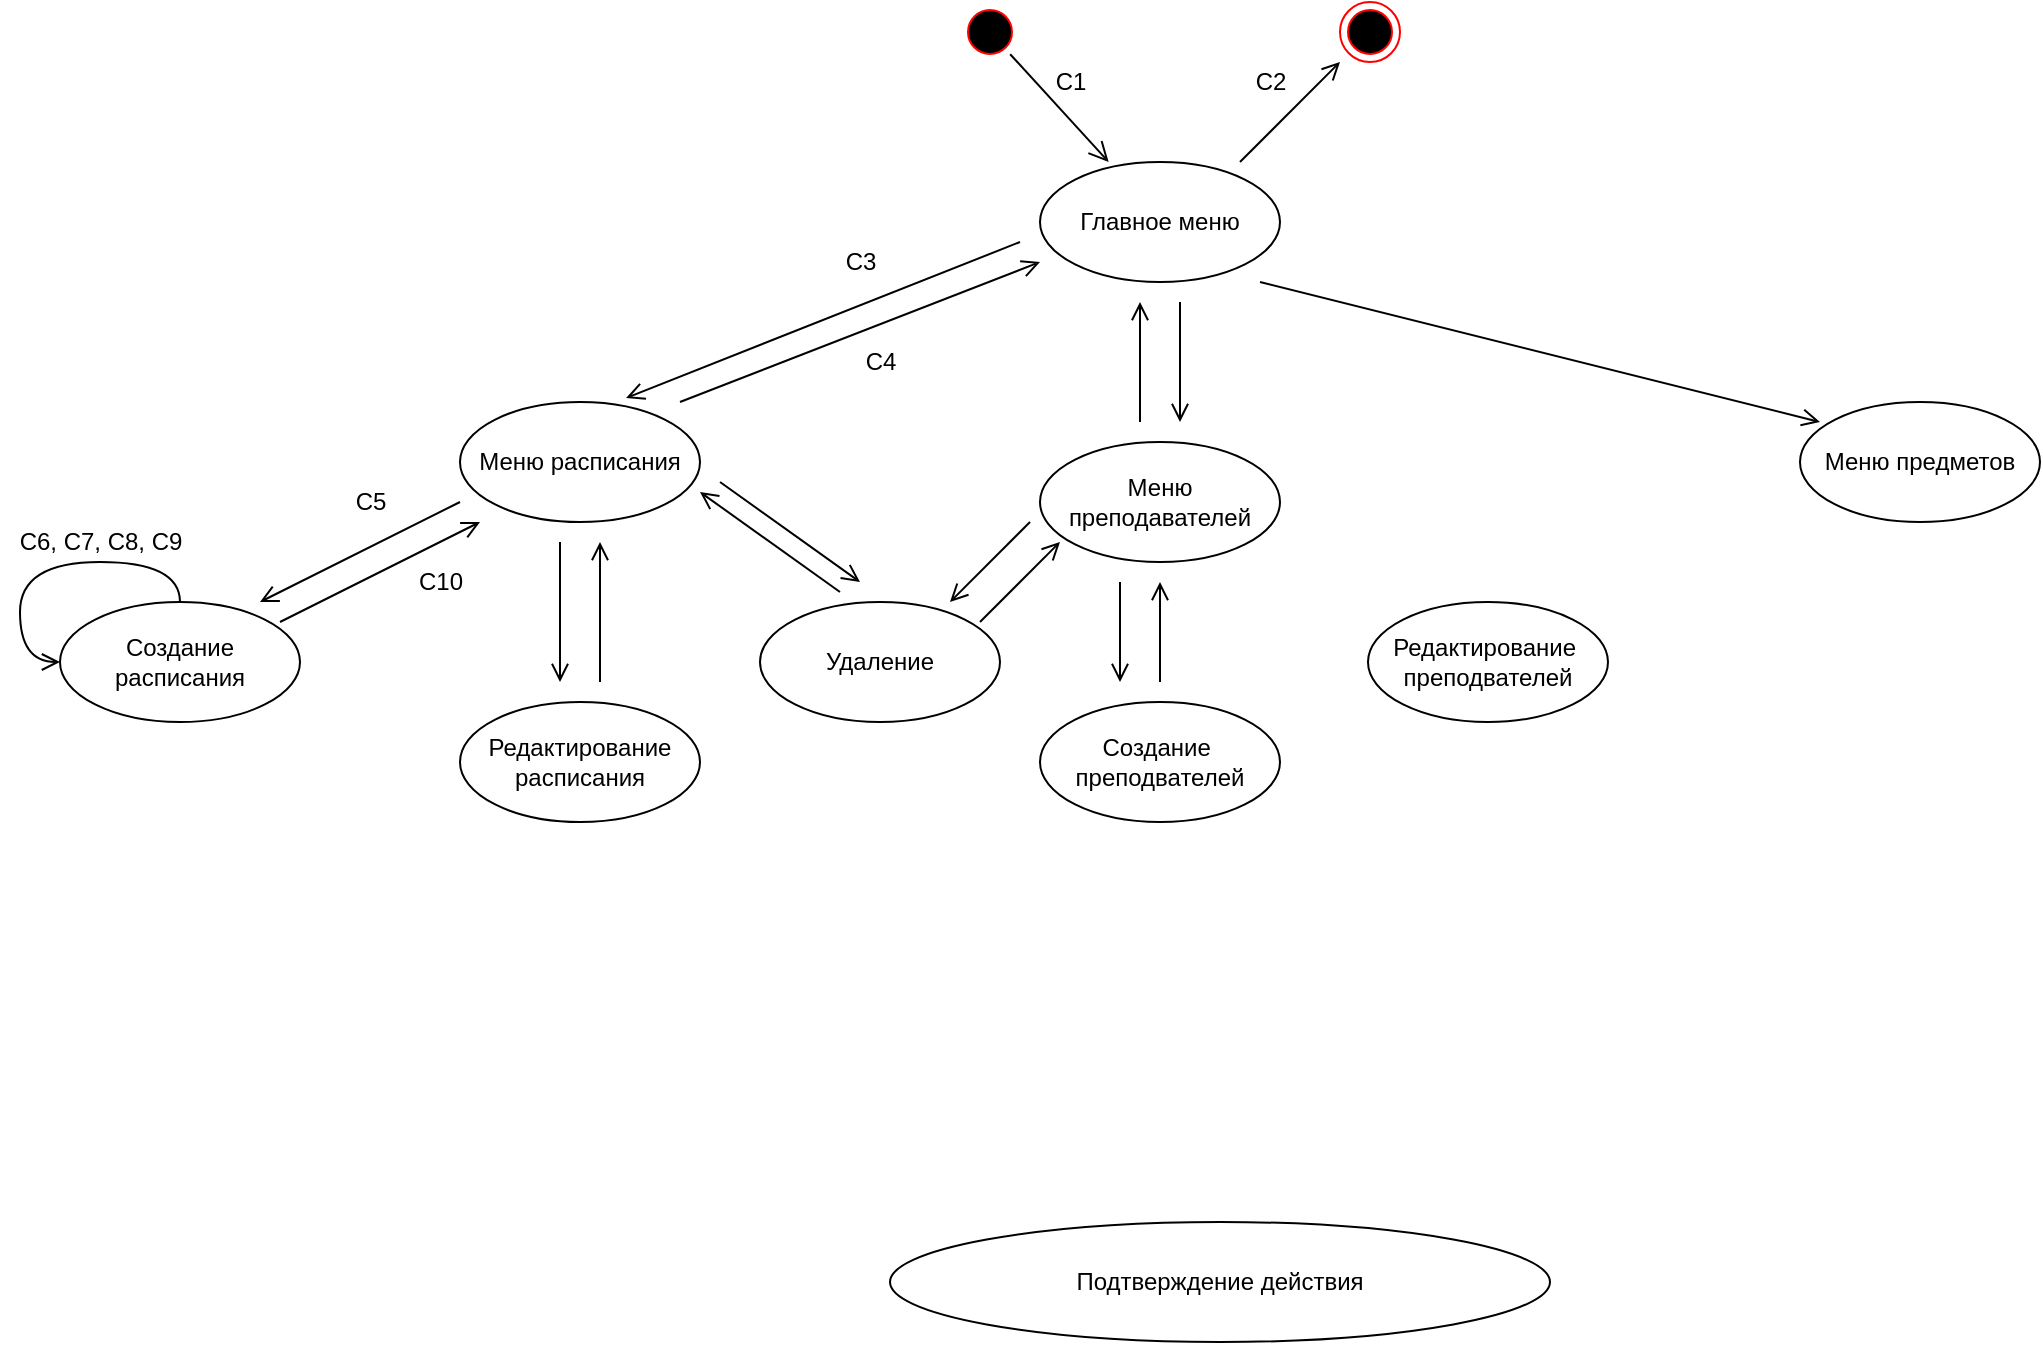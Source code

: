 <mxfile version="15.7.4" type="github"><diagram id="VJ9GATJbijIyp5R_hoXl" name="Page-1"><mxGraphModel dx="1695" dy="450" grid="1" gridSize="10" guides="1" tooltips="1" connect="1" arrows="1" fold="1" page="1" pageScale="1" pageWidth="827" pageHeight="1169" math="0" shadow="0"><root><mxCell id="0"/><mxCell id="1" parent="0"/><mxCell id="LkjKvi5WedcYhQTomJ-J-1" value="" style="ellipse;html=1;shape=startState;fillColor=#000000;strokeColor=#ff0000;" vertex="1" parent="1"><mxGeometry x="150" y="10" width="30" height="30" as="geometry"/></mxCell><mxCell id="LkjKvi5WedcYhQTomJ-J-2" value="" style="html=1;verticalAlign=bottom;endArrow=open;endSize=8;strokeColor=#000000;rounded=0;entryX=0.286;entryY=0;entryDx=0;entryDy=0;entryPerimeter=0;" edge="1" source="LkjKvi5WedcYhQTomJ-J-1" parent="1" target="LkjKvi5WedcYhQTomJ-J-4"><mxGeometry relative="1" as="geometry"><mxPoint x="125" y="130" as="targetPoint"/></mxGeometry></mxCell><mxCell id="LkjKvi5WedcYhQTomJ-J-3" value="" style="ellipse;html=1;shape=endState;fillColor=#000000;strokeColor=#ff0000;" vertex="1" parent="1"><mxGeometry x="340" y="10" width="30" height="30" as="geometry"/></mxCell><mxCell id="LkjKvi5WedcYhQTomJ-J-4" value="Главное меню" style="ellipse;whiteSpace=wrap;html=1;" vertex="1" parent="1"><mxGeometry x="190" y="90" width="120" height="60" as="geometry"/></mxCell><mxCell id="LkjKvi5WedcYhQTomJ-J-5" value="Меню преподавателей" style="ellipse;whiteSpace=wrap;html=1;" vertex="1" parent="1"><mxGeometry x="190" y="230" width="120" height="60" as="geometry"/></mxCell><mxCell id="LkjKvi5WedcYhQTomJ-J-6" value="Меню предметов" style="ellipse;whiteSpace=wrap;html=1;" vertex="1" parent="1"><mxGeometry x="570" y="210" width="120" height="60" as="geometry"/></mxCell><mxCell id="LkjKvi5WedcYhQTomJ-J-7" value="Меню расписания" style="ellipse;whiteSpace=wrap;html=1;" vertex="1" parent="1"><mxGeometry x="-100" y="210" width="120" height="60" as="geometry"/></mxCell><mxCell id="LkjKvi5WedcYhQTomJ-J-8" value="" style="endArrow=open;html=1;rounded=0;endFill=0;endSize=7;" edge="1" parent="1"><mxGeometry width="50" height="50" relative="1" as="geometry"><mxPoint x="290" y="90" as="sourcePoint"/><mxPoint x="340" y="40" as="targetPoint"/></mxGeometry></mxCell><mxCell id="LkjKvi5WedcYhQTomJ-J-9" value="" style="endArrow=open;html=1;rounded=0;endSize=7;entryX=0.692;entryY=-0.033;entryDx=0;entryDy=0;entryPerimeter=0;endFill=0;" edge="1" parent="1" target="LkjKvi5WedcYhQTomJ-J-7"><mxGeometry width="50" height="50" relative="1" as="geometry"><mxPoint x="180" y="130" as="sourcePoint"/><mxPoint x="440" y="200" as="targetPoint"/></mxGeometry></mxCell><mxCell id="LkjKvi5WedcYhQTomJ-J-11" value="" style="endArrow=open;html=1;rounded=0;endSize=7;endFill=0;" edge="1" parent="1"><mxGeometry width="50" height="50" relative="1" as="geometry"><mxPoint x="260" y="160" as="sourcePoint"/><mxPoint x="260" y="220" as="targetPoint"/></mxGeometry></mxCell><mxCell id="LkjKvi5WedcYhQTomJ-J-12" value="" style="endArrow=open;html=1;rounded=0;endSize=7;endFill=0;" edge="1" parent="1"><mxGeometry width="50" height="50" relative="1" as="geometry"><mxPoint x="300" y="150" as="sourcePoint"/><mxPoint x="580" y="220" as="targetPoint"/></mxGeometry></mxCell><mxCell id="LkjKvi5WedcYhQTomJ-J-13" value="С1" style="text;html=1;align=center;verticalAlign=middle;resizable=0;points=[];autosize=1;strokeColor=none;fillColor=none;" vertex="1" parent="1"><mxGeometry x="190" y="40" width="30" height="20" as="geometry"/></mxCell><mxCell id="LkjKvi5WedcYhQTomJ-J-14" value="С2" style="text;html=1;align=center;verticalAlign=middle;resizable=0;points=[];autosize=1;strokeColor=none;fillColor=none;" vertex="1" parent="1"><mxGeometry x="290" y="40" width="30" height="20" as="geometry"/></mxCell><mxCell id="LkjKvi5WedcYhQTomJ-J-15" value="С3" style="text;html=1;align=center;verticalAlign=middle;resizable=0;points=[];autosize=1;strokeColor=none;fillColor=none;" vertex="1" parent="1"><mxGeometry x="85" y="130" width="30" height="20" as="geometry"/></mxCell><mxCell id="LkjKvi5WedcYhQTomJ-J-22" value="Подтверждение действия" style="ellipse;whiteSpace=wrap;html=1;" vertex="1" parent="1"><mxGeometry x="115" y="620" width="330" height="60" as="geometry"/></mxCell><mxCell id="LkjKvi5WedcYhQTomJ-J-33" value="Удаление" style="ellipse;whiteSpace=wrap;html=1;" vertex="1" parent="1"><mxGeometry x="50" y="310" width="120" height="60" as="geometry"/></mxCell><mxCell id="LkjKvi5WedcYhQTomJ-J-40" value="" style="edgeStyle=orthogonalEdgeStyle;rounded=0;orthogonalLoop=1;jettySize=auto;html=1;endArrow=open;endFill=0;endSize=7;curved=1;entryX=0;entryY=0.5;entryDx=0;entryDy=0;exitX=0.5;exitY=0;exitDx=0;exitDy=0;" edge="1" parent="1" source="LkjKvi5WedcYhQTomJ-J-34" target="LkjKvi5WedcYhQTomJ-J-34"><mxGeometry relative="1" as="geometry"><mxPoint x="-160" y="230" as="targetPoint"/><Array as="points"><mxPoint x="-240" y="290"/><mxPoint x="-320" y="290"/><mxPoint x="-320" y="340"/></Array></mxGeometry></mxCell><mxCell id="LkjKvi5WedcYhQTomJ-J-34" value="Создание расписания" style="ellipse;whiteSpace=wrap;html=1;" vertex="1" parent="1"><mxGeometry x="-300" y="310" width="120" height="60" as="geometry"/></mxCell><mxCell id="LkjKvi5WedcYhQTomJ-J-35" value="Редактирование расписания" style="ellipse;whiteSpace=wrap;html=1;" vertex="1" parent="1"><mxGeometry x="-100" y="360" width="120" height="60" as="geometry"/></mxCell><mxCell id="LkjKvi5WedcYhQTomJ-J-36" value="" style="endArrow=open;html=1;rounded=0;endSize=7;endFill=0;" edge="1" parent="1"><mxGeometry width="50" height="50" relative="1" as="geometry"><mxPoint x="-100" y="260" as="sourcePoint"/><mxPoint x="-200" y="310" as="targetPoint"/></mxGeometry></mxCell><mxCell id="LkjKvi5WedcYhQTomJ-J-37" value="" style="endArrow=open;html=1;rounded=0;endSize=7;endFill=0;" edge="1" parent="1"><mxGeometry width="50" height="50" relative="1" as="geometry"><mxPoint x="-50" y="280" as="sourcePoint"/><mxPoint x="-50" y="350" as="targetPoint"/></mxGeometry></mxCell><mxCell id="LkjKvi5WedcYhQTomJ-J-38" value="С5" style="text;html=1;align=center;verticalAlign=middle;resizable=0;points=[];autosize=1;strokeColor=none;fillColor=none;" vertex="1" parent="1"><mxGeometry x="-160" y="250" width="30" height="20" as="geometry"/></mxCell><mxCell id="LkjKvi5WedcYhQTomJ-J-41" value="C6, C7, C8, C9" style="text;html=1;align=center;verticalAlign=middle;resizable=0;points=[];autosize=1;strokeColor=none;fillColor=none;" vertex="1" parent="1"><mxGeometry x="-330" y="270" width="100" height="20" as="geometry"/></mxCell><mxCell id="LkjKvi5WedcYhQTomJ-J-42" value="Создание&amp;nbsp;&lt;br&gt;преподвателей" style="ellipse;whiteSpace=wrap;html=1;" vertex="1" parent="1"><mxGeometry x="190" y="360" width="120" height="60" as="geometry"/></mxCell><mxCell id="LkjKvi5WedcYhQTomJ-J-43" value="Редактирование&amp;nbsp;&lt;br&gt;преподвателей" style="ellipse;whiteSpace=wrap;html=1;" vertex="1" parent="1"><mxGeometry x="354" y="310" width="120" height="60" as="geometry"/></mxCell><mxCell id="LkjKvi5WedcYhQTomJ-J-44" value="" style="endArrow=open;html=1;rounded=0;endSize=7;endFill=0;" edge="1" parent="1"><mxGeometry width="50" height="50" relative="1" as="geometry"><mxPoint x="30" y="250" as="sourcePoint"/><mxPoint x="100" y="300" as="targetPoint"/></mxGeometry></mxCell><mxCell id="LkjKvi5WedcYhQTomJ-J-45" value="" style="endArrow=open;html=1;rounded=0;endSize=7;entryX=0.692;entryY=-0.033;entryDx=0;entryDy=0;entryPerimeter=0;endFill=0;" edge="1" parent="1"><mxGeometry width="50" height="50" relative="1" as="geometry"><mxPoint x="10" y="210" as="sourcePoint"/><mxPoint x="190" y="140" as="targetPoint"/></mxGeometry></mxCell><mxCell id="LkjKvi5WedcYhQTomJ-J-46" value="С4" style="text;html=1;align=center;verticalAlign=middle;resizable=0;points=[];autosize=1;strokeColor=none;fillColor=none;" vertex="1" parent="1"><mxGeometry x="95" y="180" width="30" height="20" as="geometry"/></mxCell><mxCell id="LkjKvi5WedcYhQTomJ-J-47" value="" style="endArrow=open;html=1;rounded=0;endSize=7;endFill=0;" edge="1" parent="1"><mxGeometry width="50" height="50" relative="1" as="geometry"><mxPoint x="-190" y="320" as="sourcePoint"/><mxPoint x="-90" y="270" as="targetPoint"/></mxGeometry></mxCell><mxCell id="LkjKvi5WedcYhQTomJ-J-48" value="C10" style="text;html=1;align=center;verticalAlign=middle;resizable=0;points=[];autosize=1;strokeColor=none;fillColor=none;" vertex="1" parent="1"><mxGeometry x="-130" y="290" width="40" height="20" as="geometry"/></mxCell><mxCell id="LkjKvi5WedcYhQTomJ-J-49" value="" style="endArrow=open;html=1;rounded=0;endSize=7;endFill=0;" edge="1" parent="1"><mxGeometry width="50" height="50" relative="1" as="geometry"><mxPoint x="-30" y="350" as="sourcePoint"/><mxPoint x="-30" y="280" as="targetPoint"/></mxGeometry></mxCell><mxCell id="LkjKvi5WedcYhQTomJ-J-50" value="" style="endArrow=open;html=1;rounded=0;endSize=7;endFill=0;" edge="1" parent="1"><mxGeometry width="50" height="50" relative="1" as="geometry"><mxPoint x="90" y="305" as="sourcePoint"/><mxPoint x="20" y="255" as="targetPoint"/></mxGeometry></mxCell><mxCell id="LkjKvi5WedcYhQTomJ-J-51" value="" style="endArrow=open;html=1;rounded=0;endSize=7;strokeColor=#000000;curved=1;endFill=0;" edge="1" parent="1"><mxGeometry width="50" height="50" relative="1" as="geometry"><mxPoint x="185" y="270" as="sourcePoint"/><mxPoint x="145" y="310" as="targetPoint"/></mxGeometry></mxCell><mxCell id="LkjKvi5WedcYhQTomJ-J-52" value="" style="endArrow=open;html=1;rounded=0;endSize=7;strokeColor=#000000;curved=1;endFill=0;" edge="1" parent="1"><mxGeometry width="50" height="50" relative="1" as="geometry"><mxPoint x="160" y="320" as="sourcePoint"/><mxPoint x="200" y="280" as="targetPoint"/></mxGeometry></mxCell><mxCell id="LkjKvi5WedcYhQTomJ-J-54" value="" style="endArrow=open;html=1;rounded=0;endSize=7;strokeColor=#000000;endFill=0;" edge="1" parent="1"><mxGeometry width="50" height="50" relative="1" as="geometry"><mxPoint x="230" y="300" as="sourcePoint"/><mxPoint x="230" y="350" as="targetPoint"/></mxGeometry></mxCell><mxCell id="LkjKvi5WedcYhQTomJ-J-55" value="" style="endArrow=open;html=1;rounded=0;endSize=7;strokeColor=#000000;endFill=0;" edge="1" parent="1"><mxGeometry width="50" height="50" relative="1" as="geometry"><mxPoint x="250" y="350" as="sourcePoint"/><mxPoint x="250" y="300" as="targetPoint"/></mxGeometry></mxCell><mxCell id="LkjKvi5WedcYhQTomJ-J-56" value="" style="endArrow=open;html=1;rounded=0;endSize=7;endFill=0;" edge="1" parent="1"><mxGeometry width="50" height="50" relative="1" as="geometry"><mxPoint x="240" y="220" as="sourcePoint"/><mxPoint x="240" y="160" as="targetPoint"/></mxGeometry></mxCell></root></mxGraphModel></diagram></mxfile>